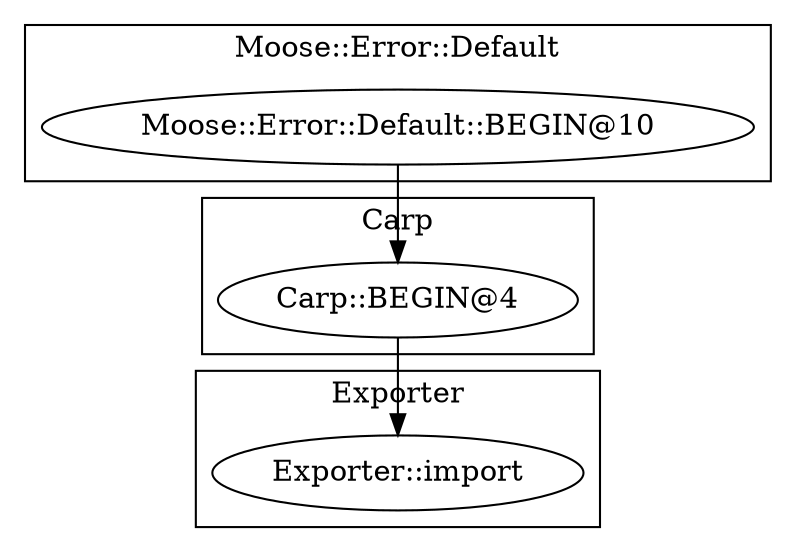 digraph {
graph [overlap=false]
subgraph cluster_Moose_Error_Default {
	label="Moose::Error::Default";
	"Moose::Error::Default::BEGIN@10";
}
subgraph cluster_Exporter {
	label="Exporter";
	"Exporter::import";
}
subgraph cluster_Carp {
	label="Carp";
	"Carp::BEGIN@4";
}
"Carp::BEGIN@4" -> "Exporter::import";
"Moose::Error::Default::BEGIN@10" -> "Carp::BEGIN@4";
}
